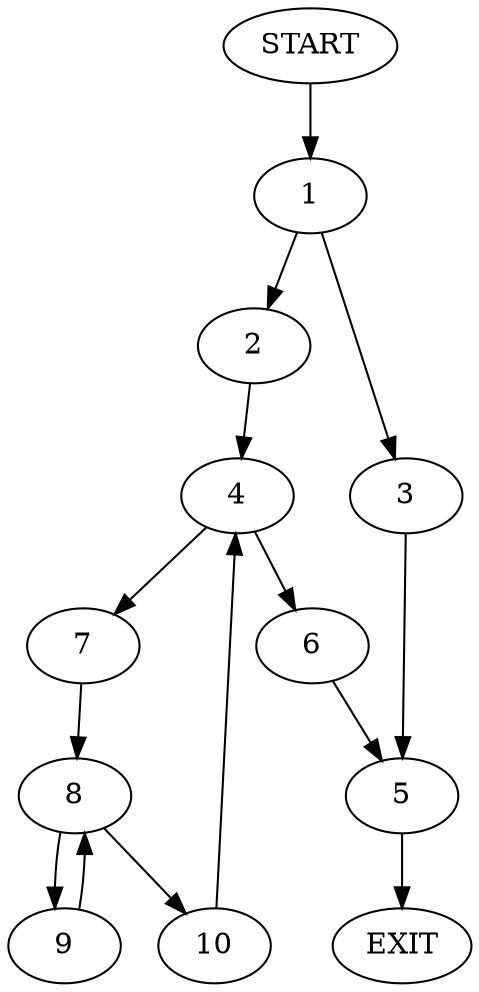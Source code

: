 digraph {
0 [label="START"]
11 [label="EXIT"]
0 -> 1
1 -> 2
1 -> 3
2 -> 4
3 -> 5
5 -> 11
4 -> 6
4 -> 7
6 -> 5
7 -> 8
8 -> 9
8 -> 10
9 -> 8
10 -> 4
}
